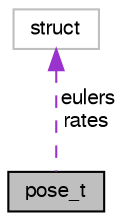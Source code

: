 digraph "pose_t"
{
  edge [fontname="FreeSans",fontsize="10",labelfontname="FreeSans",labelfontsize="10"];
  node [fontname="FreeSans",fontsize="10",shape=record];
  Node1 [label="pose_t",height=0.2,width=0.4,color="black", fillcolor="grey75", style="filled", fontcolor="black"];
  Node2 -> Node1 [dir="back",color="darkorchid3",fontsize="10",style="dashed",label=" eulers\nrates" ,fontname="FreeSans"];
  Node2 [label="struct",height=0.2,width=0.4,color="grey75", fillcolor="white", style="filled"];
}
